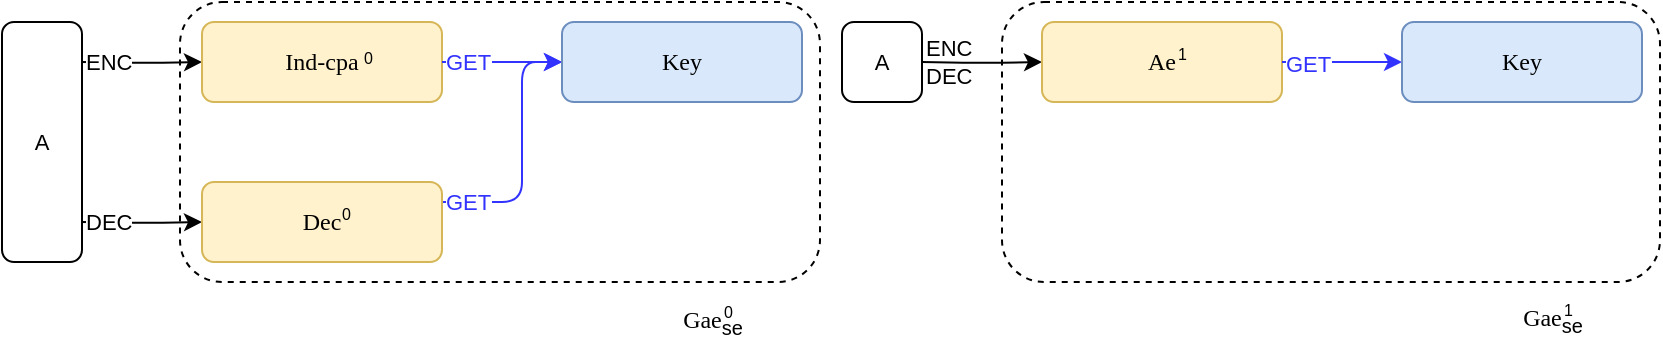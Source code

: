 <mxfile version="13.7.5" type="device"><diagram id="xJSIGuNxlJO1YPHD9Vcm" name="Page-1"><mxGraphModel dx="746" dy="509" grid="1" gridSize="10" guides="1" tooltips="1" connect="1" arrows="1" fold="1" page="1" pageScale="1" pageWidth="1654" pageHeight="1169" math="0" shadow="0"><root><mxCell id="0"/><mxCell id="1" parent="0"/><mxCell id="zPIuAUTArbj21rFynpwa-102" value="&lt;font color=&quot;#000000&quot;&gt;A&lt;/font&gt;" style="rounded=1;whiteSpace=wrap;html=1;labelBackgroundColor=none;fontSize=11;fontColor=#3333FF;" parent="1" vertex="1"><mxGeometry x="60" y="160" width="40" height="120" as="geometry"/></mxCell><mxCell id="zPIuAUTArbj21rFynpwa-110" value="&lt;font color=&quot;#000000&quot;&gt;ENC&lt;/font&gt;" style="edgeStyle=orthogonalEdgeStyle;rounded=1;orthogonalLoop=1;jettySize=auto;html=1;entryX=0;entryY=0.5;entryDx=0;entryDy=0;strokeColor=#000000;fontSize=11;fontColor=#3333FF;align=left;exitX=0.989;exitY=0.428;exitDx=0;exitDy=0;exitPerimeter=0;" parent="1" target="zPIuAUTArbj21rFynpwa-103" edge="1"><mxGeometry x="-1" relative="1" as="geometry"><mxPoint x="100" y="180" as="sourcePoint"/><mxPoint as="offset"/></mxGeometry></mxCell><mxCell id="zPIuAUTArbj21rFynpwa-103" value="Ind-cpa" style="rounded=1;whiteSpace=wrap;html=1;fillColor=#fff2cc;strokeColor=#d6b656;fontFamily=Georgia;" parent="1" vertex="1"><mxGeometry x="160" y="160" width="120" height="40" as="geometry"/></mxCell><mxCell id="zPIuAUTArbj21rFynpwa-117" value="GET" style="edgeStyle=orthogonalEdgeStyle;rounded=1;orthogonalLoop=1;jettySize=auto;html=1;exitX=1;exitY=0.25;exitDx=0;exitDy=0;entryX=0;entryY=0.5;entryDx=0;entryDy=0;strokeColor=#3333FF;fontSize=11;fontColor=#3333FF;align=left;" parent="1" source="zPIuAUTArbj21rFynpwa-114" target="C93Ttgsemfl_TqDKBeYD-3" edge="1"><mxGeometry x="-0.385" y="40" relative="1" as="geometry"><Array as="points"><mxPoint x="320" y="250"/><mxPoint x="320" y="180"/></Array><mxPoint as="offset"/><mxPoint x="400" y="70" as="targetPoint"/></mxGeometry></mxCell><mxCell id="zPIuAUTArbj21rFynpwa-118" value="&lt;font color=&quot;#000000&quot;&gt;DEC&lt;/font&gt;" style="edgeStyle=orthogonalEdgeStyle;rounded=1;orthogonalLoop=1;jettySize=auto;html=1;entryX=0;entryY=0.5;entryDx=0;entryDy=0;strokeColor=#000000;fontSize=11;fontColor=#3333FF;align=left;" parent="1" target="zPIuAUTArbj21rFynpwa-114" edge="1"><mxGeometry x="-1" relative="1" as="geometry"><mxPoint as="offset"/><mxPoint x="100" y="260" as="sourcePoint"/></mxGeometry></mxCell><mxCell id="zPIuAUTArbj21rFynpwa-114" value="Dec" style="rounded=1;whiteSpace=wrap;html=1;fillColor=#fff2cc;strokeColor=#d6b656;fontFamily=Georgia;" parent="1" vertex="1"><mxGeometry x="160" y="240" width="120" height="40" as="geometry"/></mxCell><mxCell id="zPIuAUTArbj21rFynpwa-115" value="0" style="text;html=1;resizable=0;points=[];autosize=1;align=left;verticalAlign=top;spacingTop=-4;fontSize=8;labelBackgroundColor=none;" parent="1" vertex="1"><mxGeometry x="228" y="249" width="20" height="20" as="geometry"/></mxCell><mxCell id="C93Ttgsemfl_TqDKBeYD-1" value="GET" style="edgeStyle=orthogonalEdgeStyle;rounded=1;orthogonalLoop=1;jettySize=auto;html=1;exitX=1;exitY=0.5;exitDx=0;exitDy=0;entryX=0;entryY=0.5;entryDx=0;entryDy=0;strokeColor=#3333FF;fontSize=11;fontColor=#3333FF;align=left;" parent="1" source="zPIuAUTArbj21rFynpwa-103" target="C93Ttgsemfl_TqDKBeYD-3" edge="1"><mxGeometry x="-1" relative="1" as="geometry"><Array as="points"><mxPoint x="280" y="180"/></Array><mxPoint as="offset"/><mxPoint x="280" y="169" as="sourcePoint"/></mxGeometry></mxCell><mxCell id="C93Ttgsemfl_TqDKBeYD-3" value="Key" style="rounded=1;whiteSpace=wrap;html=1;fillColor=#dae8fc;strokeColor=#6c8ebf;fontFamily=Georgia;" parent="1" vertex="1"><mxGeometry x="340" y="160" width="120" height="40" as="geometry"/></mxCell><mxCell id="C93Ttgsemfl_TqDKBeYD-7" value="&lt;font color=&quot;#000000&quot;&gt;A&lt;/font&gt;" style="rounded=1;whiteSpace=wrap;html=1;labelBackgroundColor=none;fontSize=11;fontColor=#3333FF;" parent="1" vertex="1"><mxGeometry x="480" y="160" width="40" height="40" as="geometry"/></mxCell><mxCell id="C93Ttgsemfl_TqDKBeYD-8" value="&lt;font color=&quot;#000000&quot;&gt;ENC&lt;br&gt;DEC&lt;br&gt;&lt;/font&gt;" style="edgeStyle=orthogonalEdgeStyle;rounded=1;orthogonalLoop=1;jettySize=auto;html=1;entryX=0;entryY=0.5;entryDx=0;entryDy=0;strokeColor=#000000;fontSize=11;fontColor=#3333FF;align=left;exitX=0.989;exitY=0.428;exitDx=0;exitDy=0;exitPerimeter=0;labelBackgroundColor=none;" parent="1" target="C93Ttgsemfl_TqDKBeYD-9" edge="1"><mxGeometry x="-1" relative="1" as="geometry"><mxPoint x="520" y="180" as="sourcePoint"/><mxPoint as="offset"/></mxGeometry></mxCell><mxCell id="C93Ttgsemfl_TqDKBeYD-9" value="Ae" style="rounded=1;whiteSpace=wrap;html=1;fillColor=#fff2cc;strokeColor=#d6b656;fontFamily=Georgia;" parent="1" vertex="1"><mxGeometry x="580" y="160" width="120" height="40" as="geometry"/></mxCell><mxCell id="C93Ttgsemfl_TqDKBeYD-14" value="GET" style="edgeStyle=orthogonalEdgeStyle;rounded=1;orthogonalLoop=1;jettySize=auto;html=1;exitX=1;exitY=0.5;exitDx=0;exitDy=0;entryX=0;entryY=0.5;entryDx=0;entryDy=0;strokeColor=#3333FF;fontSize=11;fontColor=#3333FF;align=left;" parent="1" source="C93Ttgsemfl_TqDKBeYD-9" target="C93Ttgsemfl_TqDKBeYD-16" edge="1"><mxGeometry x="-0.333" y="-20" relative="1" as="geometry"><Array as="points"><mxPoint x="710" y="180"/><mxPoint x="710" y="180"/></Array><mxPoint x="-20" y="-19" as="offset"/><mxPoint x="700" y="170" as="sourcePoint"/></mxGeometry></mxCell><mxCell id="C93Ttgsemfl_TqDKBeYD-16" value="Key" style="rounded=1;whiteSpace=wrap;html=1;fillColor=#dae8fc;strokeColor=#6c8ebf;fontFamily=Georgia;" parent="1" vertex="1"><mxGeometry x="760" y="160" width="120" height="40" as="geometry"/></mxCell><mxCell id="C93Ttgsemfl_TqDKBeYD-21" value="0" style="text;html=1;resizable=0;points=[];autosize=1;align=left;verticalAlign=top;spacingTop=-4;fontSize=8;labelBackgroundColor=none;" parent="1" vertex="1"><mxGeometry x="239" y="171" width="20" height="20" as="geometry"/></mxCell><mxCell id="C93Ttgsemfl_TqDKBeYD-22" value="1" style="text;html=1;resizable=0;points=[];autosize=1;align=left;verticalAlign=top;spacingTop=-4;fontSize=8;labelBackgroundColor=none;" parent="1" vertex="1"><mxGeometry x="646" y="169" width="20" height="10" as="geometry"/></mxCell><mxCell id="MEutaEFWF9NebREQBy6g-1" value="" style="rounded=1;whiteSpace=wrap;html=1;fontFamily=Georgia;fillColor=none;dashed=1;" parent="1" vertex="1"><mxGeometry x="149" y="150" width="320" height="140" as="geometry"/></mxCell><mxCell id="MEutaEFWF9NebREQBy6g-2" value="" style="rounded=1;whiteSpace=wrap;html=1;fontFamily=Georgia;fillColor=none;dashed=1;" parent="1" vertex="1"><mxGeometry x="560" y="150" width="329" height="140" as="geometry"/></mxCell><mxCell id="MEutaEFWF9NebREQBy6g-3" value="Gae&lt;sub&gt;&lt;font face=&quot;Helvetica&quot;&gt;se&lt;/font&gt;&lt;/sub&gt;" style="text;html=1;align=center;verticalAlign=middle;resizable=0;points=[];autosize=1;fontFamily=Georgia;" parent="1" vertex="1"><mxGeometry x="390" y="300" width="50" height="20" as="geometry"/></mxCell><mxCell id="MEutaEFWF9NebREQBy6g-4" value="0" style="text;html=1;resizable=0;points=[];autosize=1;align=left;verticalAlign=top;spacingTop=-4;fontSize=8;labelBackgroundColor=none;" parent="1" vertex="1"><mxGeometry x="419" y="298" width="20" height="20" as="geometry"/></mxCell><mxCell id="MEutaEFWF9NebREQBy6g-5" value="Gae&lt;sub&gt;&lt;font face=&quot;Helvetica&quot;&gt;se&lt;/font&gt;&lt;/sub&gt;" style="text;html=1;align=center;verticalAlign=middle;resizable=0;points=[];autosize=1;fontFamily=Georgia;" parent="1" vertex="1"><mxGeometry x="810" y="299" width="50" height="20" as="geometry"/></mxCell><mxCell id="MEutaEFWF9NebREQBy6g-6" value="1" style="text;html=1;resizable=0;points=[];autosize=1;align=left;verticalAlign=top;spacingTop=-4;fontSize=8;labelBackgroundColor=none;" parent="1" vertex="1"><mxGeometry x="839" y="297" width="20" height="10" as="geometry"/></mxCell></root></mxGraphModel></diagram></mxfile>